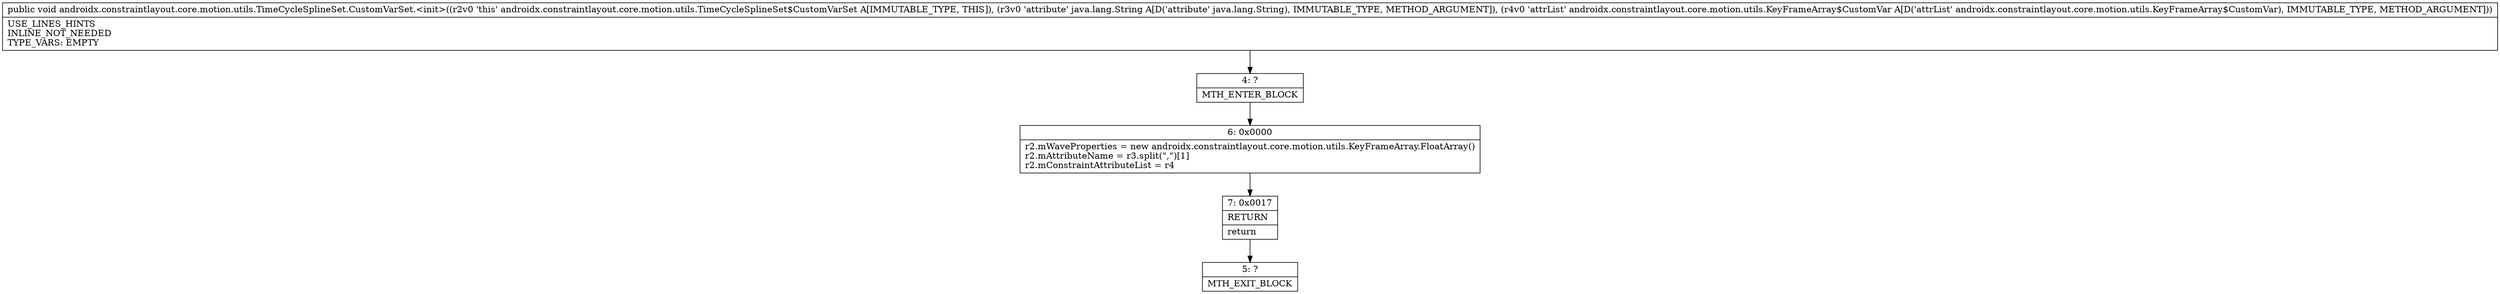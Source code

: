 digraph "CFG forandroidx.constraintlayout.core.motion.utils.TimeCycleSplineSet.CustomVarSet.\<init\>(Ljava\/lang\/String;Landroidx\/constraintlayout\/core\/motion\/utils\/KeyFrameArray$CustomVar;)V" {
Node_4 [shape=record,label="{4\:\ ?|MTH_ENTER_BLOCK\l}"];
Node_6 [shape=record,label="{6\:\ 0x0000|r2.mWaveProperties = new androidx.constraintlayout.core.motion.utils.KeyFrameArray.FloatArray()\lr2.mAttributeName = r3.split(\",\")[1]\lr2.mConstraintAttributeList = r4\l}"];
Node_7 [shape=record,label="{7\:\ 0x0017|RETURN\l|return\l}"];
Node_5 [shape=record,label="{5\:\ ?|MTH_EXIT_BLOCK\l}"];
MethodNode[shape=record,label="{public void androidx.constraintlayout.core.motion.utils.TimeCycleSplineSet.CustomVarSet.\<init\>((r2v0 'this' androidx.constraintlayout.core.motion.utils.TimeCycleSplineSet$CustomVarSet A[IMMUTABLE_TYPE, THIS]), (r3v0 'attribute' java.lang.String A[D('attribute' java.lang.String), IMMUTABLE_TYPE, METHOD_ARGUMENT]), (r4v0 'attrList' androidx.constraintlayout.core.motion.utils.KeyFrameArray$CustomVar A[D('attrList' androidx.constraintlayout.core.motion.utils.KeyFrameArray$CustomVar), IMMUTABLE_TYPE, METHOD_ARGUMENT]))  | USE_LINES_HINTS\lINLINE_NOT_NEEDED\lTYPE_VARS: EMPTY\l}"];
MethodNode -> Node_4;Node_4 -> Node_6;
Node_6 -> Node_7;
Node_7 -> Node_5;
}

